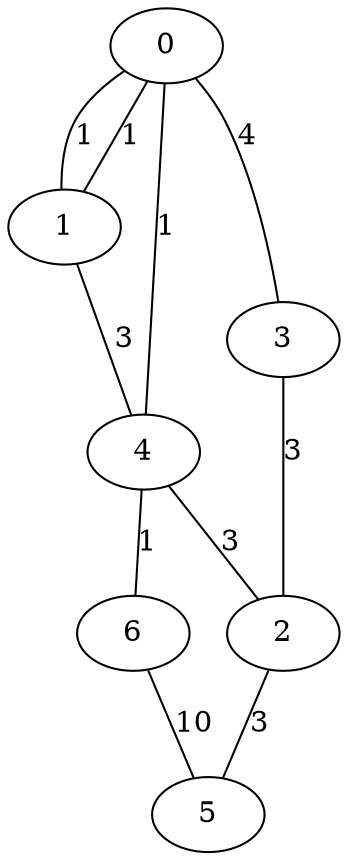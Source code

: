 graph G{
    0 -- 1  [label = "1"];
    0 -- 1  [label = "1"];
    0 -- 4  [label = "1"];
    0 -- 3  [label = "4"];
    1 -- 4  [label = "3"];
    2 -- 5  [label = "3"];
    3 -- 2  [label = "3"];
    4 -- 2  [label = "3"];
    4 -- 6  [label = "1"];
    6 -- 5  [label = "10"];
}